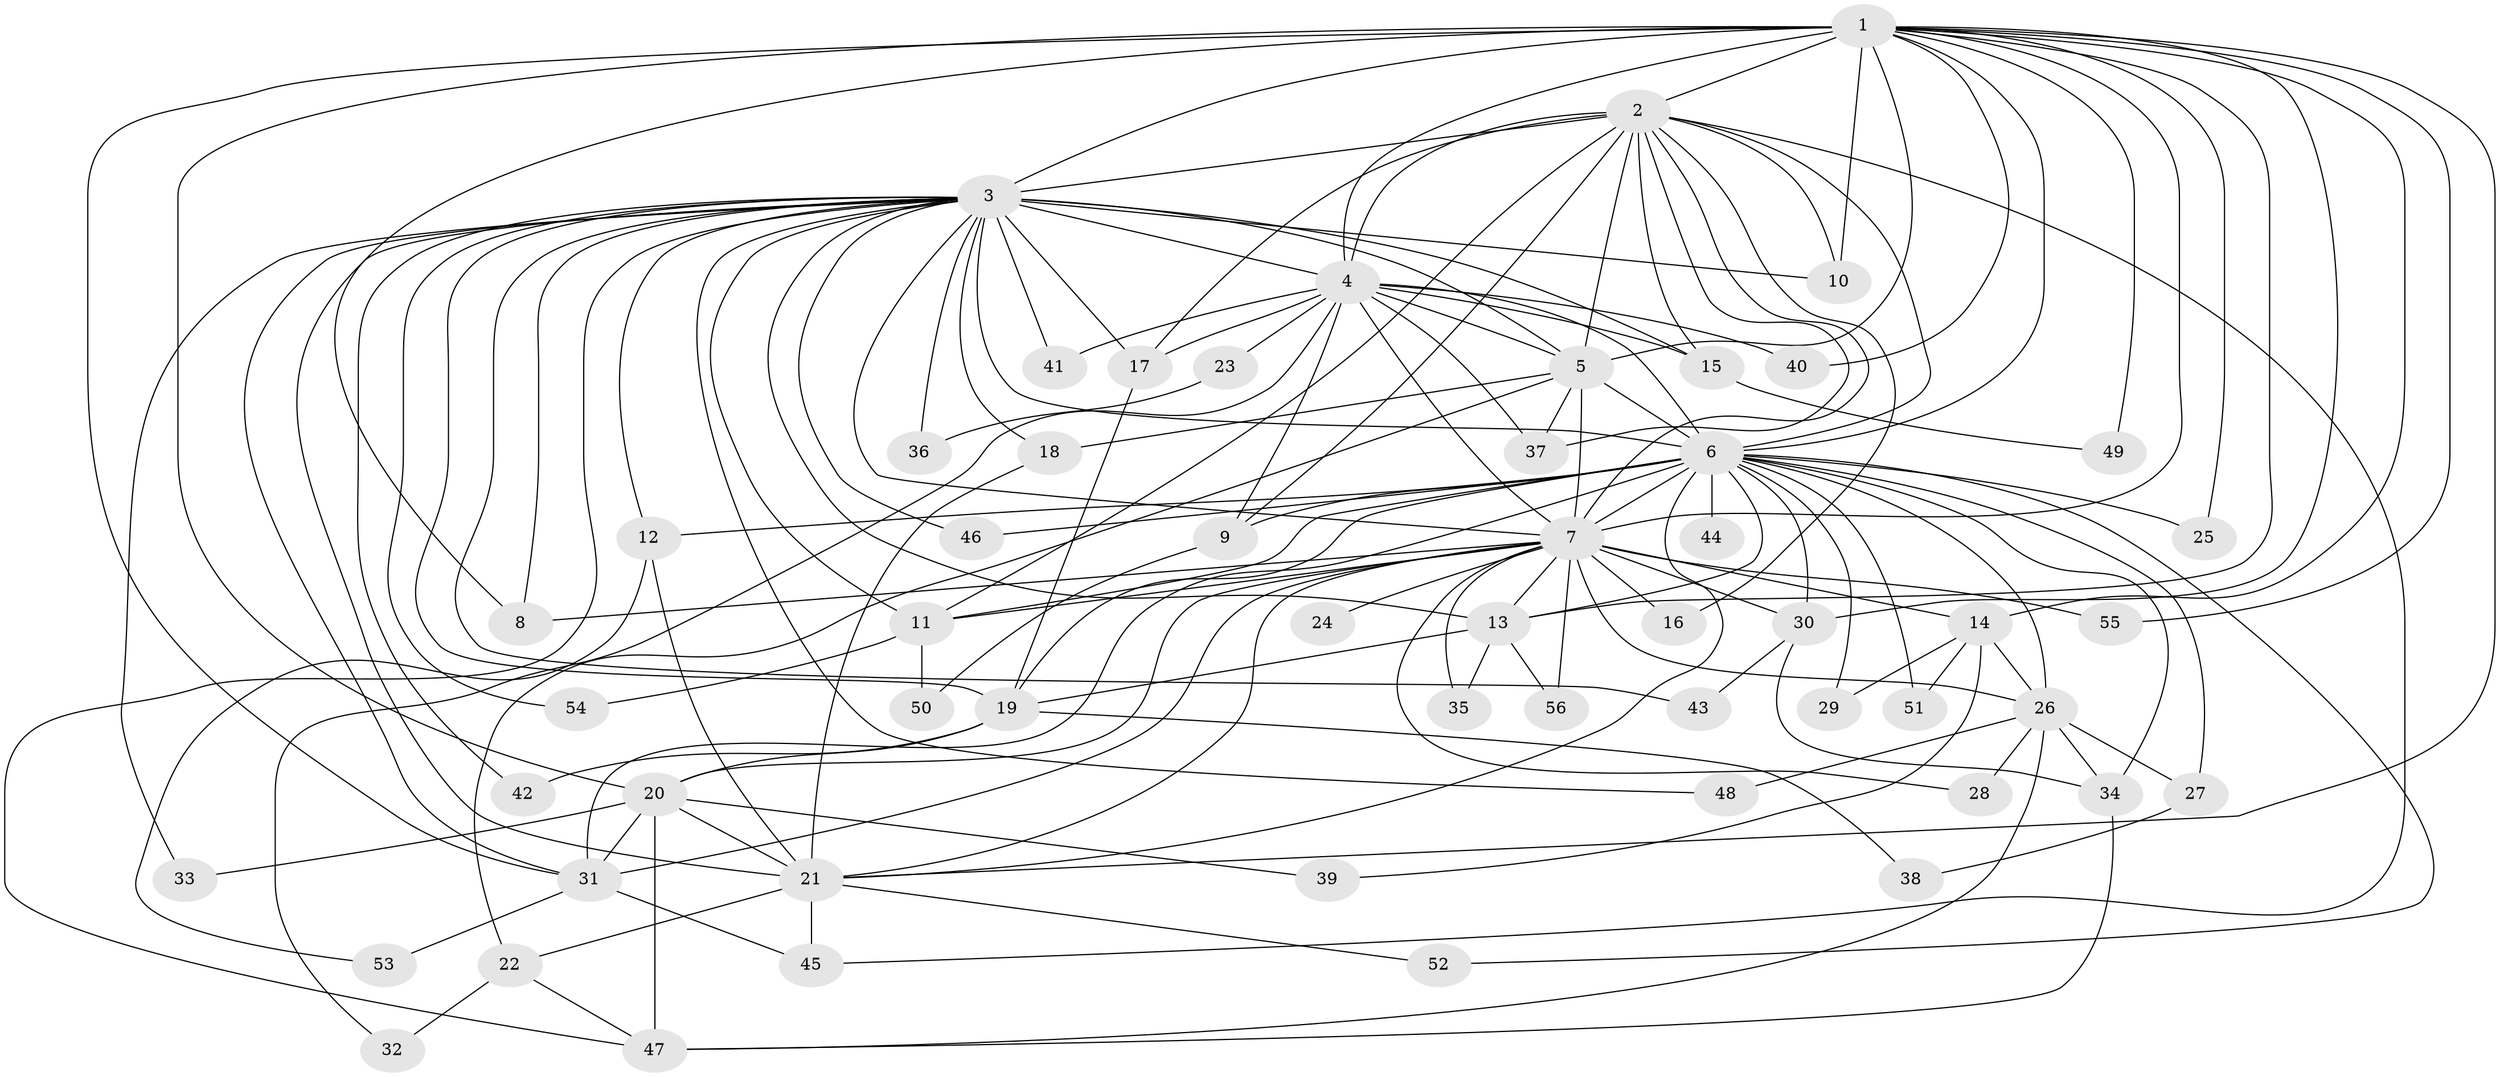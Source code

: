 // original degree distribution, {20: 0.018018018018018018, 16: 0.009009009009009009, 29: 0.009009009009009009, 13: 0.009009009009009009, 21: 0.018018018018018018, 15: 0.009009009009009009, 22: 0.009009009009009009, 32: 0.009009009009009009, 3: 0.2072072072072072, 2: 0.5225225225225225, 5: 0.036036036036036036, 4: 0.0990990990990991, 7: 0.009009009009009009, 6: 0.018018018018018018, 9: 0.009009009009009009, 8: 0.009009009009009009}
// Generated by graph-tools (version 1.1) at 2025/35/03/09/25 02:35:02]
// undirected, 56 vertices, 144 edges
graph export_dot {
graph [start="1"]
  node [color=gray90,style=filled];
  1;
  2;
  3;
  4;
  5;
  6;
  7;
  8;
  9;
  10;
  11;
  12;
  13;
  14;
  15;
  16;
  17;
  18;
  19;
  20;
  21;
  22;
  23;
  24;
  25;
  26;
  27;
  28;
  29;
  30;
  31;
  32;
  33;
  34;
  35;
  36;
  37;
  38;
  39;
  40;
  41;
  42;
  43;
  44;
  45;
  46;
  47;
  48;
  49;
  50;
  51;
  52;
  53;
  54;
  55;
  56;
  1 -- 2 [weight=4.0];
  1 -- 3 [weight=4.0];
  1 -- 4 [weight=2.0];
  1 -- 5 [weight=2.0];
  1 -- 6 [weight=4.0];
  1 -- 7 [weight=3.0];
  1 -- 8 [weight=1.0];
  1 -- 10 [weight=1.0];
  1 -- 13 [weight=2.0];
  1 -- 14 [weight=1.0];
  1 -- 20 [weight=6.0];
  1 -- 21 [weight=1.0];
  1 -- 25 [weight=1.0];
  1 -- 30 [weight=1.0];
  1 -- 31 [weight=1.0];
  1 -- 40 [weight=1.0];
  1 -- 49 [weight=1.0];
  1 -- 55 [weight=1.0];
  2 -- 3 [weight=4.0];
  2 -- 4 [weight=3.0];
  2 -- 5 [weight=2.0];
  2 -- 6 [weight=2.0];
  2 -- 7 [weight=2.0];
  2 -- 9 [weight=2.0];
  2 -- 10 [weight=2.0];
  2 -- 11 [weight=1.0];
  2 -- 15 [weight=1.0];
  2 -- 16 [weight=1.0];
  2 -- 17 [weight=1.0];
  2 -- 37 [weight=1.0];
  2 -- 45 [weight=1.0];
  3 -- 4 [weight=2.0];
  3 -- 5 [weight=2.0];
  3 -- 6 [weight=12.0];
  3 -- 7 [weight=2.0];
  3 -- 8 [weight=1.0];
  3 -- 10 [weight=1.0];
  3 -- 11 [weight=1.0];
  3 -- 12 [weight=1.0];
  3 -- 13 [weight=1.0];
  3 -- 15 [weight=1.0];
  3 -- 17 [weight=1.0];
  3 -- 18 [weight=1.0];
  3 -- 19 [weight=1.0];
  3 -- 21 [weight=1.0];
  3 -- 31 [weight=1.0];
  3 -- 33 [weight=1.0];
  3 -- 36 [weight=1.0];
  3 -- 41 [weight=1.0];
  3 -- 42 [weight=1.0];
  3 -- 43 [weight=1.0];
  3 -- 46 [weight=1.0];
  3 -- 47 [weight=1.0];
  3 -- 48 [weight=1.0];
  3 -- 54 [weight=1.0];
  4 -- 5 [weight=2.0];
  4 -- 6 [weight=1.0];
  4 -- 7 [weight=1.0];
  4 -- 9 [weight=1.0];
  4 -- 15 [weight=1.0];
  4 -- 17 [weight=1.0];
  4 -- 23 [weight=1.0];
  4 -- 32 [weight=1.0];
  4 -- 37 [weight=1.0];
  4 -- 40 [weight=1.0];
  4 -- 41 [weight=1.0];
  5 -- 6 [weight=1.0];
  5 -- 7 [weight=2.0];
  5 -- 18 [weight=1.0];
  5 -- 22 [weight=1.0];
  5 -- 37 [weight=1.0];
  6 -- 7 [weight=3.0];
  6 -- 9 [weight=2.0];
  6 -- 11 [weight=1.0];
  6 -- 12 [weight=1.0];
  6 -- 13 [weight=2.0];
  6 -- 19 [weight=1.0];
  6 -- 21 [weight=1.0];
  6 -- 25 [weight=2.0];
  6 -- 26 [weight=1.0];
  6 -- 27 [weight=1.0];
  6 -- 29 [weight=1.0];
  6 -- 30 [weight=1.0];
  6 -- 31 [weight=1.0];
  6 -- 34 [weight=2.0];
  6 -- 44 [weight=2.0];
  6 -- 46 [weight=1.0];
  6 -- 51 [weight=1.0];
  6 -- 52 [weight=1.0];
  7 -- 8 [weight=2.0];
  7 -- 11 [weight=1.0];
  7 -- 13 [weight=2.0];
  7 -- 14 [weight=1.0];
  7 -- 16 [weight=1.0];
  7 -- 20 [weight=1.0];
  7 -- 21 [weight=1.0];
  7 -- 24 [weight=1.0];
  7 -- 26 [weight=1.0];
  7 -- 28 [weight=1.0];
  7 -- 30 [weight=1.0];
  7 -- 31 [weight=1.0];
  7 -- 35 [weight=1.0];
  7 -- 55 [weight=1.0];
  7 -- 56 [weight=1.0];
  9 -- 50 [weight=1.0];
  11 -- 50 [weight=1.0];
  11 -- 54 [weight=1.0];
  12 -- 21 [weight=1.0];
  12 -- 53 [weight=1.0];
  13 -- 19 [weight=1.0];
  13 -- 35 [weight=1.0];
  13 -- 56 [weight=1.0];
  14 -- 26 [weight=1.0];
  14 -- 29 [weight=1.0];
  14 -- 39 [weight=1.0];
  14 -- 51 [weight=1.0];
  15 -- 49 [weight=1.0];
  17 -- 19 [weight=1.0];
  18 -- 21 [weight=1.0];
  19 -- 20 [weight=1.0];
  19 -- 38 [weight=1.0];
  19 -- 42 [weight=1.0];
  20 -- 21 [weight=1.0];
  20 -- 31 [weight=1.0];
  20 -- 33 [weight=1.0];
  20 -- 39 [weight=1.0];
  20 -- 47 [weight=1.0];
  21 -- 22 [weight=1.0];
  21 -- 45 [weight=1.0];
  21 -- 52 [weight=1.0];
  22 -- 32 [weight=1.0];
  22 -- 47 [weight=1.0];
  23 -- 36 [weight=1.0];
  26 -- 27 [weight=1.0];
  26 -- 28 [weight=1.0];
  26 -- 34 [weight=1.0];
  26 -- 47 [weight=1.0];
  26 -- 48 [weight=1.0];
  27 -- 38 [weight=1.0];
  30 -- 34 [weight=1.0];
  30 -- 43 [weight=1.0];
  31 -- 45 [weight=1.0];
  31 -- 53 [weight=1.0];
  34 -- 47 [weight=1.0];
}
